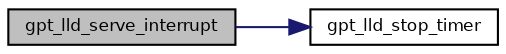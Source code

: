digraph "gpt_lld_serve_interrupt"
{
  bgcolor="transparent";
  edge [fontname="Helvetica",fontsize="8",labelfontname="Helvetica",labelfontsize="8"];
  node [fontname="Helvetica",fontsize="8",shape=record];
  rankdir="LR";
  Node20 [label="gpt_lld_serve_interrupt",height=0.2,width=0.4,color="black", fillcolor="grey75", style="filled", fontcolor="black"];
  Node20 -> Node21 [color="midnightblue",fontsize="8",style="solid",fontname="Helvetica"];
  Node21 [label="gpt_lld_stop_timer",height=0.2,width=0.4,color="black",URL="$group___g_p_t.html#ga79af60d200fd27a59501331b7b26b47d",tooltip="Stops the timer. "];
}
